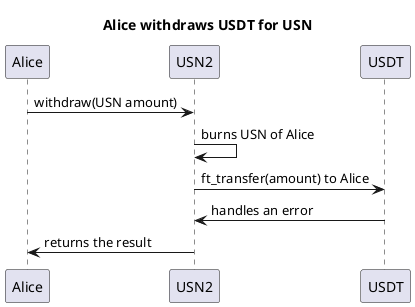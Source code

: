 @startuml

title Alice withdraws USDT for USN

Alice->USN2: withdraw(USN amount)
USN2->USN2: burns USN of Alice
USN2->USDT: ft_transfer(amount) to Alice
USDT->USN2: handles an error
USN2->Alice: returns the result
@enduml